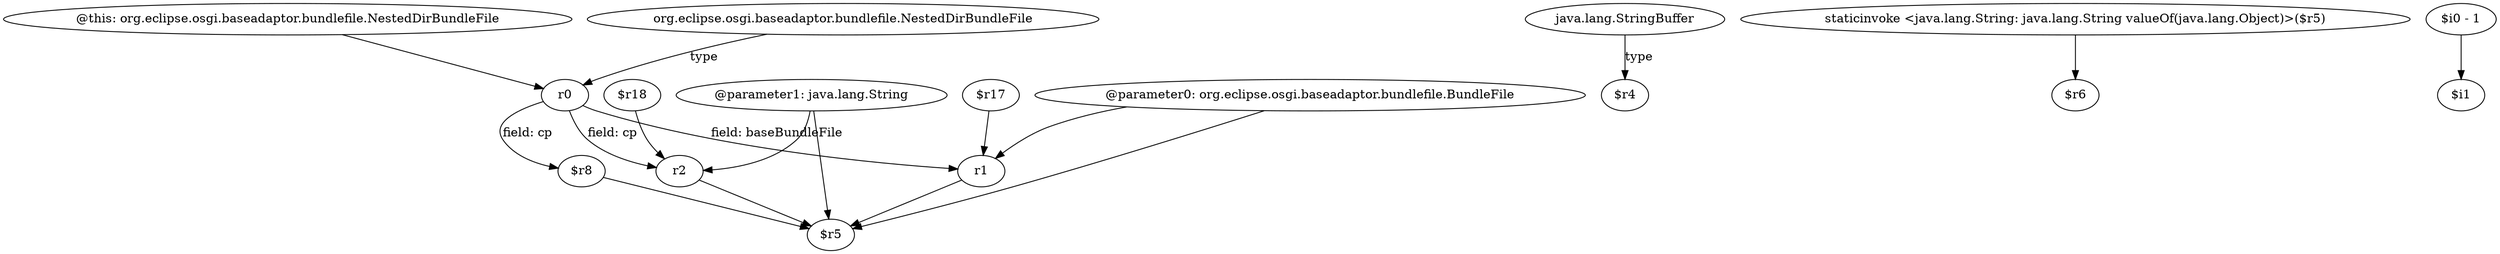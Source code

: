 digraph g {
0[label="r0"]
1[label="$r8"]
0->1[label="field: cp"]
2[label="$r18"]
3[label="r2"]
2->3[label=""]
4[label="@this: org.eclipse.osgi.baseadaptor.bundlefile.NestedDirBundleFile"]
4->0[label=""]
5[label="$r17"]
6[label="r1"]
5->6[label=""]
7[label="@parameter1: java.lang.String"]
7->3[label=""]
0->3[label="field: cp"]
8[label="$r5"]
3->8[label=""]
9[label="org.eclipse.osgi.baseadaptor.bundlefile.NestedDirBundleFile"]
9->0[label="type"]
10[label="@parameter0: org.eclipse.osgi.baseadaptor.bundlefile.BundleFile"]
10->6[label=""]
11[label="java.lang.StringBuffer"]
12[label="$r4"]
11->12[label="type"]
0->6[label="field: baseBundleFile"]
13[label="staticinvoke <java.lang.String: java.lang.String valueOf(java.lang.Object)>($r5)"]
14[label="$r6"]
13->14[label=""]
6->8[label=""]
10->8[label=""]
15[label="$i0 - 1"]
16[label="$i1"]
15->16[label=""]
1->8[label=""]
7->8[label=""]
}